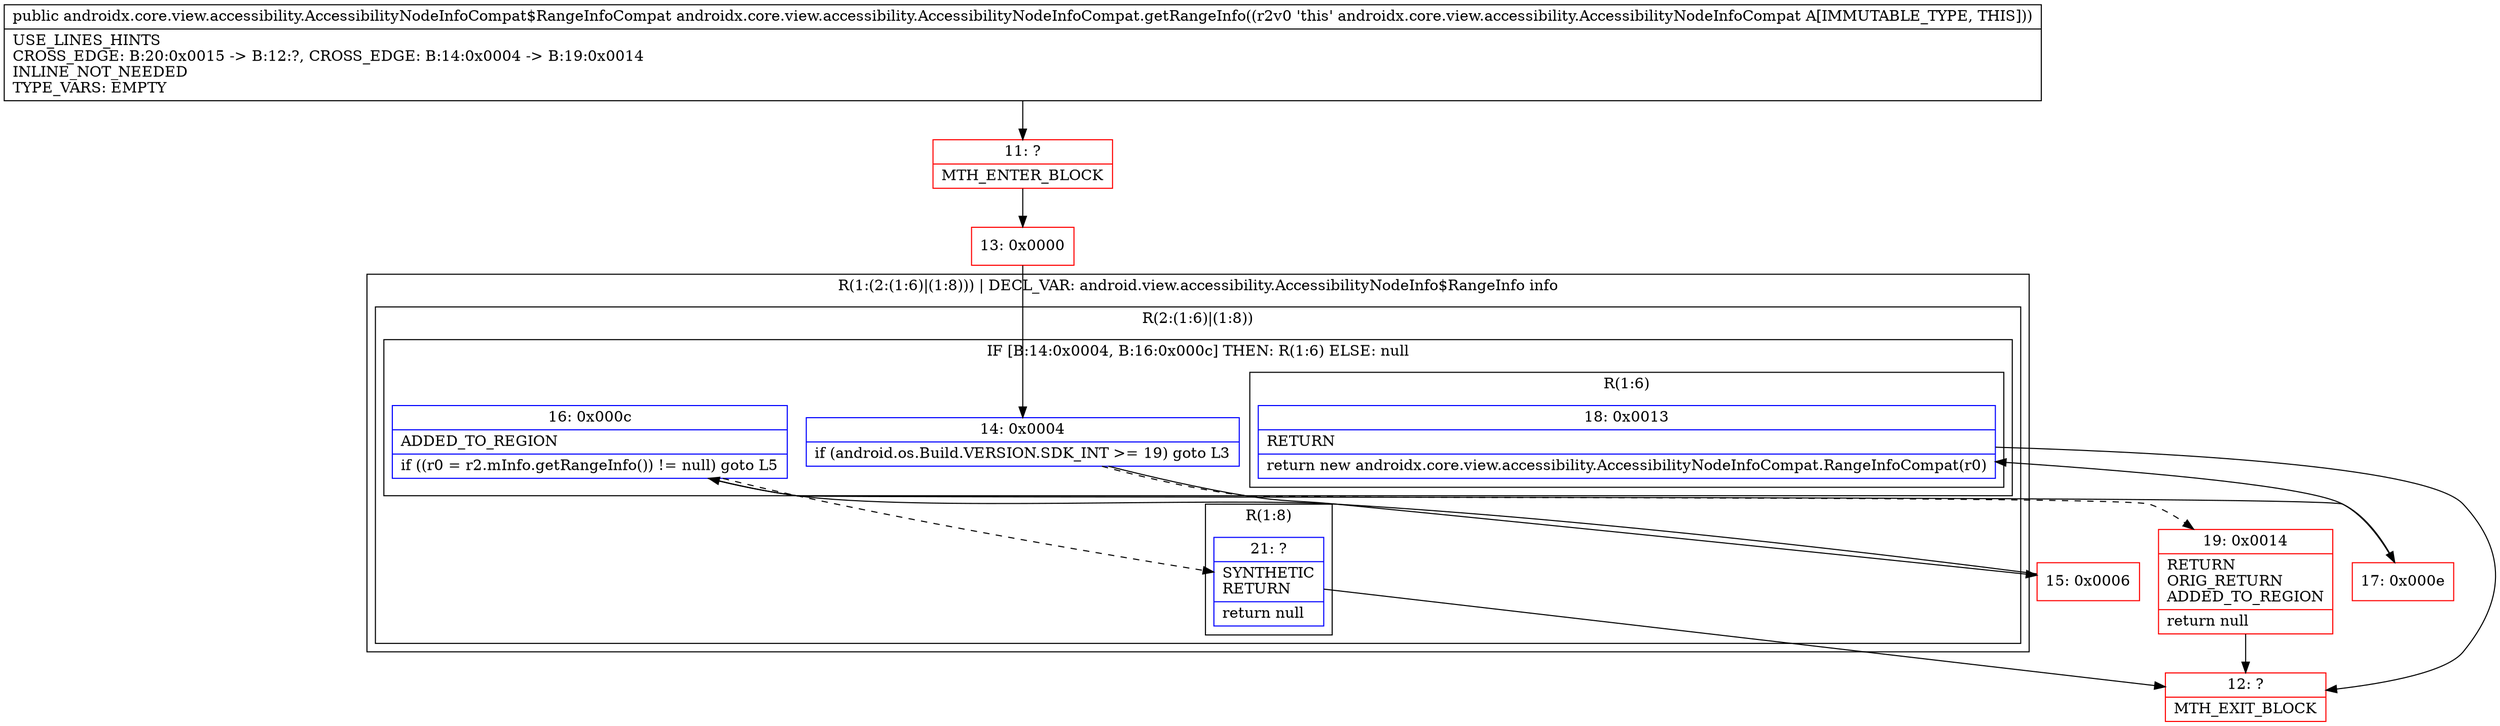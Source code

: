 digraph "CFG forandroidx.core.view.accessibility.AccessibilityNodeInfoCompat.getRangeInfo()Landroidx\/core\/view\/accessibility\/AccessibilityNodeInfoCompat$RangeInfoCompat;" {
subgraph cluster_Region_209060548 {
label = "R(1:(2:(1:6)|(1:8))) | DECL_VAR: android.view.accessibility.AccessibilityNodeInfo$RangeInfo info\l";
node [shape=record,color=blue];
subgraph cluster_Region_1273796944 {
label = "R(2:(1:6)|(1:8))";
node [shape=record,color=blue];
subgraph cluster_IfRegion_1819963997 {
label = "IF [B:14:0x0004, B:16:0x000c] THEN: R(1:6) ELSE: null";
node [shape=record,color=blue];
Node_14 [shape=record,label="{14\:\ 0x0004|if (android.os.Build.VERSION.SDK_INT \>= 19) goto L3\l}"];
Node_16 [shape=record,label="{16\:\ 0x000c|ADDED_TO_REGION\l|if ((r0 = r2.mInfo.getRangeInfo()) != null) goto L5\l}"];
subgraph cluster_Region_1654921025 {
label = "R(1:6)";
node [shape=record,color=blue];
Node_18 [shape=record,label="{18\:\ 0x0013|RETURN\l|return new androidx.core.view.accessibility.AccessibilityNodeInfoCompat.RangeInfoCompat(r0)\l}"];
}
}
subgraph cluster_Region_1593330163 {
label = "R(1:8)";
node [shape=record,color=blue];
Node_21 [shape=record,label="{21\:\ ?|SYNTHETIC\lRETURN\l|return null\l}"];
}
}
}
Node_11 [shape=record,color=red,label="{11\:\ ?|MTH_ENTER_BLOCK\l}"];
Node_13 [shape=record,color=red,label="{13\:\ 0x0000}"];
Node_15 [shape=record,color=red,label="{15\:\ 0x0006}"];
Node_17 [shape=record,color=red,label="{17\:\ 0x000e}"];
Node_12 [shape=record,color=red,label="{12\:\ ?|MTH_EXIT_BLOCK\l}"];
Node_19 [shape=record,color=red,label="{19\:\ 0x0014|RETURN\lORIG_RETURN\lADDED_TO_REGION\l|return null\l}"];
MethodNode[shape=record,label="{public androidx.core.view.accessibility.AccessibilityNodeInfoCompat$RangeInfoCompat androidx.core.view.accessibility.AccessibilityNodeInfoCompat.getRangeInfo((r2v0 'this' androidx.core.view.accessibility.AccessibilityNodeInfoCompat A[IMMUTABLE_TYPE, THIS]))  | USE_LINES_HINTS\lCROSS_EDGE: B:20:0x0015 \-\> B:12:?, CROSS_EDGE: B:14:0x0004 \-\> B:19:0x0014\lINLINE_NOT_NEEDED\lTYPE_VARS: EMPTY\l}"];
MethodNode -> Node_11;Node_14 -> Node_15;
Node_14 -> Node_19[style=dashed];
Node_16 -> Node_17;
Node_16 -> Node_21[style=dashed];
Node_18 -> Node_12;
Node_21 -> Node_12;
Node_11 -> Node_13;
Node_13 -> Node_14;
Node_15 -> Node_16;
Node_17 -> Node_18;
Node_19 -> Node_12;
}

